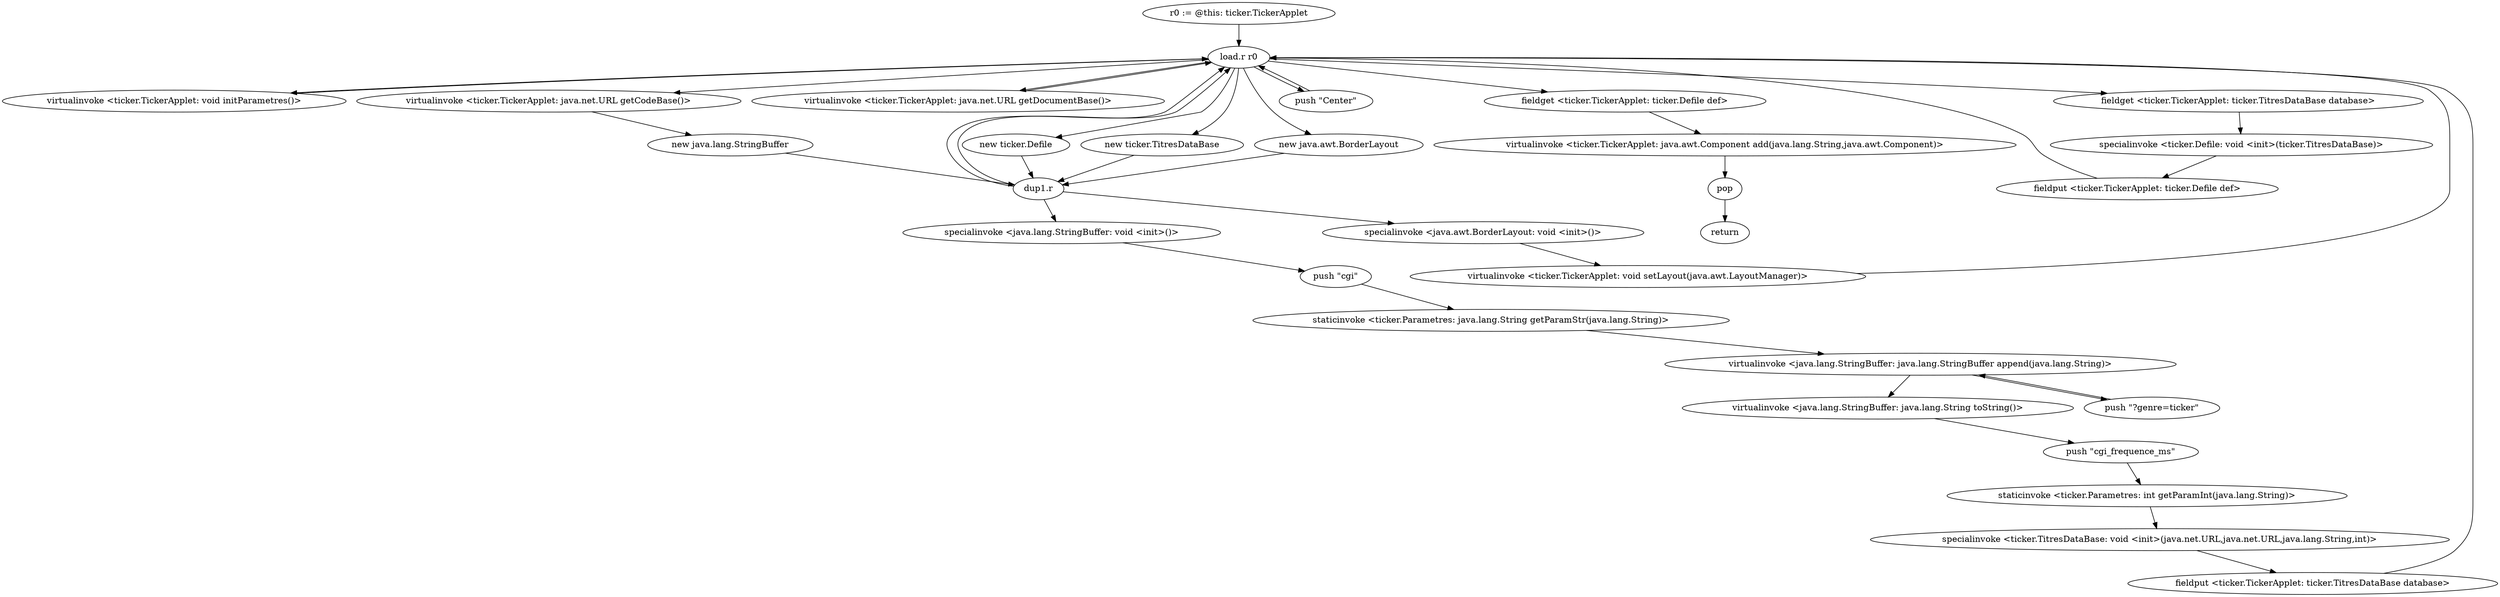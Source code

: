 digraph "" {
    "r0 := @this: ticker.TickerApplet"
    "load.r r0"
    "r0 := @this: ticker.TickerApplet"->"load.r r0";
    "virtualinvoke <ticker.TickerApplet: void initParametres()>"
    "load.r r0"->"virtualinvoke <ticker.TickerApplet: void initParametres()>";
    "virtualinvoke <ticker.TickerApplet: void initParametres()>"->"load.r r0";
    "new ticker.TitresDataBase"
    "load.r r0"->"new ticker.TitresDataBase";
    "dup1.r"
    "new ticker.TitresDataBase"->"dup1.r";
    "dup1.r"->"load.r r0";
    "virtualinvoke <ticker.TickerApplet: java.net.URL getDocumentBase()>"
    "load.r r0"->"virtualinvoke <ticker.TickerApplet: java.net.URL getDocumentBase()>";
    "virtualinvoke <ticker.TickerApplet: java.net.URL getDocumentBase()>"->"load.r r0";
    "virtualinvoke <ticker.TickerApplet: java.net.URL getCodeBase()>"
    "load.r r0"->"virtualinvoke <ticker.TickerApplet: java.net.URL getCodeBase()>";
    "new java.lang.StringBuffer"
    "virtualinvoke <ticker.TickerApplet: java.net.URL getCodeBase()>"->"new java.lang.StringBuffer";
    "new java.lang.StringBuffer"->"dup1.r";
    "specialinvoke <java.lang.StringBuffer: void <init>()>"
    "dup1.r"->"specialinvoke <java.lang.StringBuffer: void <init>()>";
    "push \"cgi\""
    "specialinvoke <java.lang.StringBuffer: void <init>()>"->"push \"cgi\"";
    "staticinvoke <ticker.Parametres: java.lang.String getParamStr(java.lang.String)>"
    "push \"cgi\""->"staticinvoke <ticker.Parametres: java.lang.String getParamStr(java.lang.String)>";
    "virtualinvoke <java.lang.StringBuffer: java.lang.StringBuffer append(java.lang.String)>"
    "staticinvoke <ticker.Parametres: java.lang.String getParamStr(java.lang.String)>"->"virtualinvoke <java.lang.StringBuffer: java.lang.StringBuffer append(java.lang.String)>";
    "push \"?genre=ticker\""
    "virtualinvoke <java.lang.StringBuffer: java.lang.StringBuffer append(java.lang.String)>"->"push \"?genre=ticker\"";
    "push \"?genre=ticker\""->"virtualinvoke <java.lang.StringBuffer: java.lang.StringBuffer append(java.lang.String)>";
    "virtualinvoke <java.lang.StringBuffer: java.lang.String toString()>"
    "virtualinvoke <java.lang.StringBuffer: java.lang.StringBuffer append(java.lang.String)>"->"virtualinvoke <java.lang.StringBuffer: java.lang.String toString()>";
    "push \"cgi_frequence_ms\""
    "virtualinvoke <java.lang.StringBuffer: java.lang.String toString()>"->"push \"cgi_frequence_ms\"";
    "staticinvoke <ticker.Parametres: int getParamInt(java.lang.String)>"
    "push \"cgi_frequence_ms\""->"staticinvoke <ticker.Parametres: int getParamInt(java.lang.String)>";
    "specialinvoke <ticker.TitresDataBase: void <init>(java.net.URL,java.net.URL,java.lang.String,int)>"
    "staticinvoke <ticker.Parametres: int getParamInt(java.lang.String)>"->"specialinvoke <ticker.TitresDataBase: void <init>(java.net.URL,java.net.URL,java.lang.String,int)>";
    "fieldput <ticker.TickerApplet: ticker.TitresDataBase database>"
    "specialinvoke <ticker.TitresDataBase: void <init>(java.net.URL,java.net.URL,java.lang.String,int)>"->"fieldput <ticker.TickerApplet: ticker.TitresDataBase database>";
    "fieldput <ticker.TickerApplet: ticker.TitresDataBase database>"->"load.r r0";
    "new ticker.Defile"
    "load.r r0"->"new ticker.Defile";
    "new ticker.Defile"->"dup1.r";
    "dup1.r"->"load.r r0";
    "fieldget <ticker.TickerApplet: ticker.TitresDataBase database>"
    "load.r r0"->"fieldget <ticker.TickerApplet: ticker.TitresDataBase database>";
    "specialinvoke <ticker.Defile: void <init>(ticker.TitresDataBase)>"
    "fieldget <ticker.TickerApplet: ticker.TitresDataBase database>"->"specialinvoke <ticker.Defile: void <init>(ticker.TitresDataBase)>";
    "fieldput <ticker.TickerApplet: ticker.Defile def>"
    "specialinvoke <ticker.Defile: void <init>(ticker.TitresDataBase)>"->"fieldput <ticker.TickerApplet: ticker.Defile def>";
    "fieldput <ticker.TickerApplet: ticker.Defile def>"->"load.r r0";
    "new java.awt.BorderLayout"
    "load.r r0"->"new java.awt.BorderLayout";
    "new java.awt.BorderLayout"->"dup1.r";
    "specialinvoke <java.awt.BorderLayout: void <init>()>"
    "dup1.r"->"specialinvoke <java.awt.BorderLayout: void <init>()>";
    "virtualinvoke <ticker.TickerApplet: void setLayout(java.awt.LayoutManager)>"
    "specialinvoke <java.awt.BorderLayout: void <init>()>"->"virtualinvoke <ticker.TickerApplet: void setLayout(java.awt.LayoutManager)>";
    "virtualinvoke <ticker.TickerApplet: void setLayout(java.awt.LayoutManager)>"->"load.r r0";
    "push \"Center\""
    "load.r r0"->"push \"Center\"";
    "push \"Center\""->"load.r r0";
    "fieldget <ticker.TickerApplet: ticker.Defile def>"
    "load.r r0"->"fieldget <ticker.TickerApplet: ticker.Defile def>";
    "virtualinvoke <ticker.TickerApplet: java.awt.Component add(java.lang.String,java.awt.Component)>"
    "fieldget <ticker.TickerApplet: ticker.Defile def>"->"virtualinvoke <ticker.TickerApplet: java.awt.Component add(java.lang.String,java.awt.Component)>";
    "pop"
    "virtualinvoke <ticker.TickerApplet: java.awt.Component add(java.lang.String,java.awt.Component)>"->"pop";
    "return"
    "pop"->"return";
}
